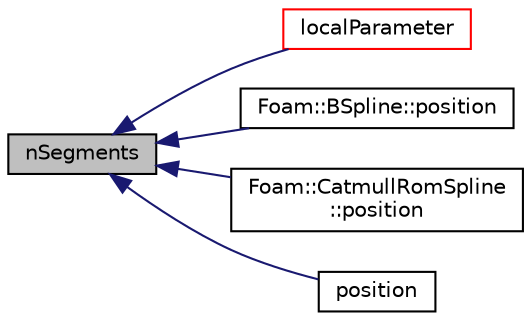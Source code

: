 digraph "nSegments"
{
  bgcolor="transparent";
  edge [fontname="Helvetica",fontsize="10",labelfontname="Helvetica",labelfontsize="10"];
  node [fontname="Helvetica",fontsize="10",shape=record];
  rankdir="LR";
  Node1 [label="nSegments",height=0.2,width=0.4,color="black", fillcolor="grey75", style="filled", fontcolor="black"];
  Node1 -> Node2 [dir="back",color="midnightblue",fontsize="10",style="solid",fontname="Helvetica"];
  Node2 [label="localParameter",height=0.2,width=0.4,color="red",URL="$a01958.html#a54e1401547aa693d035f9c6625bdfda1",tooltip="Return the line segment and the local parameter [0..1]. "];
  Node1 -> Node3 [dir="back",color="midnightblue",fontsize="10",style="solid",fontname="Helvetica"];
  Node3 [label="Foam::BSpline::position",height=0.2,width=0.4,color="black",URL="$a00163.html#af3b8d345558677e421f22a0a4350077e",tooltip="Return the point position corresponding to the local parameter. "];
  Node1 -> Node4 [dir="back",color="midnightblue",fontsize="10",style="solid",fontname="Helvetica"];
  Node4 [label="Foam::CatmullRomSpline\l::position",height=0.2,width=0.4,color="black",URL="$a00200.html#af3b8d345558677e421f22a0a4350077e",tooltip="Return the point position corresponding to the local parameter. "];
  Node1 -> Node5 [dir="back",color="midnightblue",fontsize="10",style="solid",fontname="Helvetica"];
  Node5 [label="position",height=0.2,width=0.4,color="black",URL="$a01958.html#ab8e36357f8cdb868e9a3142a6b868e75",tooltip="Return the point position corresponding to the local parameter. "];
}
